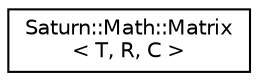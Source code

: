 digraph "Graphical Class Hierarchy"
{
  edge [fontname="Helvetica",fontsize="10",labelfontname="Helvetica",labelfontsize="10"];
  node [fontname="Helvetica",fontsize="10",shape=record];
  rankdir="LR";
  Node0 [label="Saturn::Math::Matrix\l\< T, R, C \>",height=0.2,width=0.4,color="black", fillcolor="white", style="filled",URL="$class_saturn_1_1_math_1_1_matrix.html"];
}
